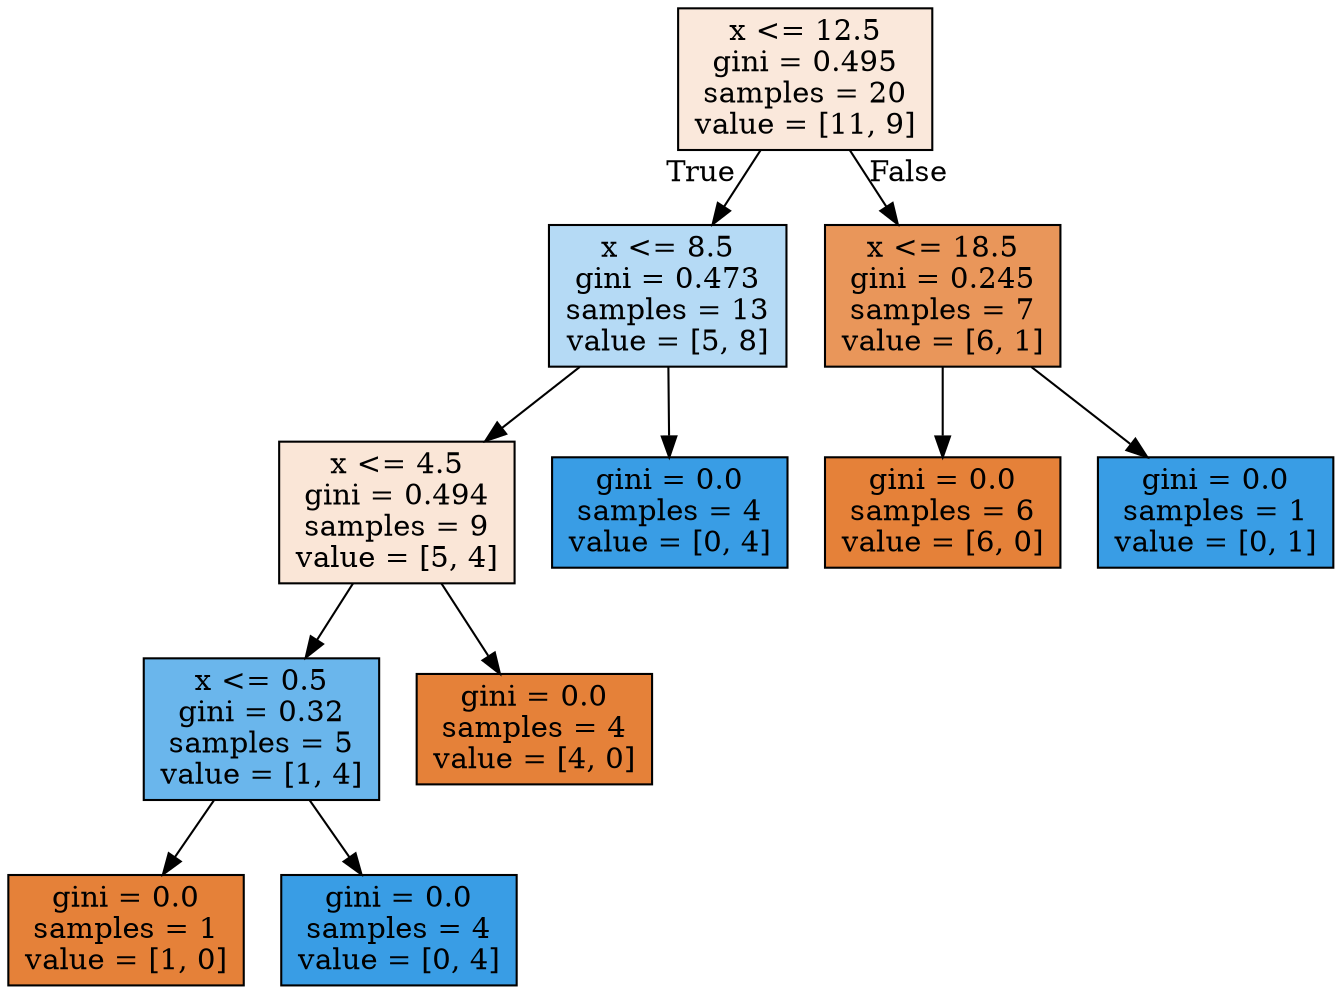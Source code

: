 digraph Tree {
node [shape=box, style="filled", color="black"] ;
0 [label="x <= 12.5\ngini = 0.495\nsamples = 20\nvalue = [11, 9]", fillcolor="#fae8db"] ;
1 [label="x <= 8.5\ngini = 0.473\nsamples = 13\nvalue = [5, 8]", fillcolor="#b5daf5"] ;
0 -> 1 [labeldistance=2.5, labelangle=45, headlabel="True"] ;
2 [label="x <= 4.5\ngini = 0.494\nsamples = 9\nvalue = [5, 4]", fillcolor="#fae6d7"] ;
1 -> 2 ;
3 [label="x <= 0.5\ngini = 0.32\nsamples = 5\nvalue = [1, 4]", fillcolor="#6ab6ec"] ;
2 -> 3 ;
4 [label="gini = 0.0\nsamples = 1\nvalue = [1, 0]", fillcolor="#e58139"] ;
3 -> 4 ;
5 [label="gini = 0.0\nsamples = 4\nvalue = [0, 4]", fillcolor="#399de5"] ;
3 -> 5 ;
6 [label="gini = 0.0\nsamples = 4\nvalue = [4, 0]", fillcolor="#e58139"] ;
2 -> 6 ;
7 [label="gini = 0.0\nsamples = 4\nvalue = [0, 4]", fillcolor="#399de5"] ;
1 -> 7 ;
8 [label="x <= 18.5\ngini = 0.245\nsamples = 7\nvalue = [6, 1]", fillcolor="#e9965a"] ;
0 -> 8 [labeldistance=2.5, labelangle=-45, headlabel="False"] ;
9 [label="gini = 0.0\nsamples = 6\nvalue = [6, 0]", fillcolor="#e58139"] ;
8 -> 9 ;
10 [label="gini = 0.0\nsamples = 1\nvalue = [0, 1]", fillcolor="#399de5"] ;
8 -> 10 ;
}